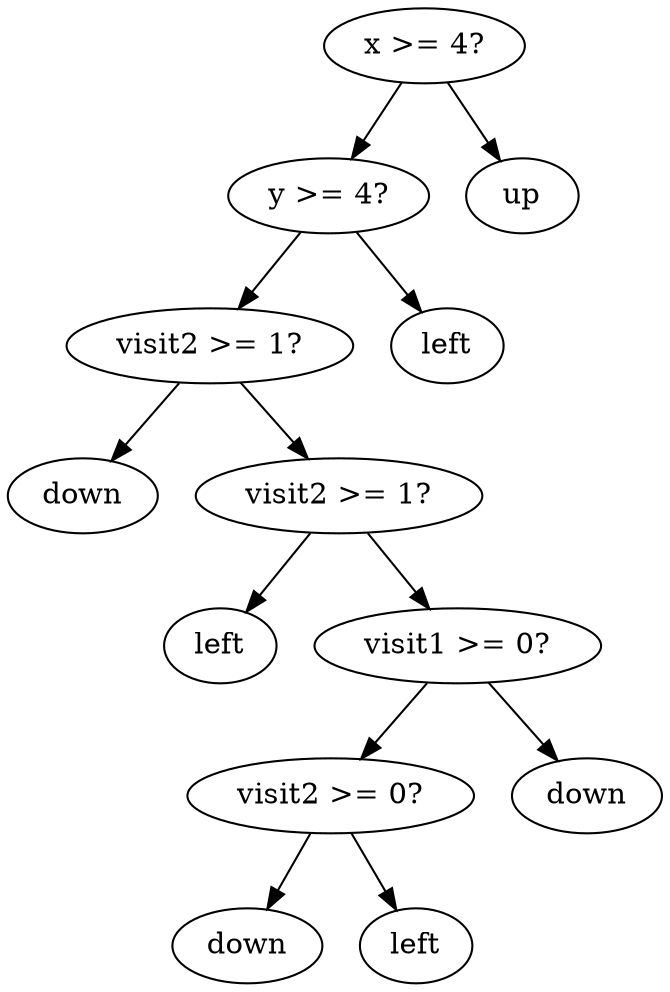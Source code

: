 digraph tree {
    "0x0" [label="x >= 4?"];
    "0x1" [label="y >= 4?"];
    "0x2" [label="visit2 >= 1?"];
    "0x3" [label="down"];
    "0x4" [label="visit2 >= 1?"];
    "0x5" [label="left"];
    "0x6" [label="visit1 >= 0?"];
    "0x7" [label="visit2 >= 0?"];
    "0x8" [label="down"];
    "0x9" [label="left"];
    "0xa" [label="down"];
    "0xb" [label="left"];
    "0xc" [label="up"];
    "0x0" -> "0x1";
    "0x0" -> "0xc";
    "0x1" -> "0x2";
    "0x1" -> "0xb";
    "0x2" -> "0x3";
    "0x2" -> "0x4";
    "0x4" -> "0x5";
    "0x4" -> "0x6";
    "0x6" -> "0x7";
    "0x6" -> "0xa";
    "0x7" -> "0x8";
    "0x7" -> "0x9";
}
